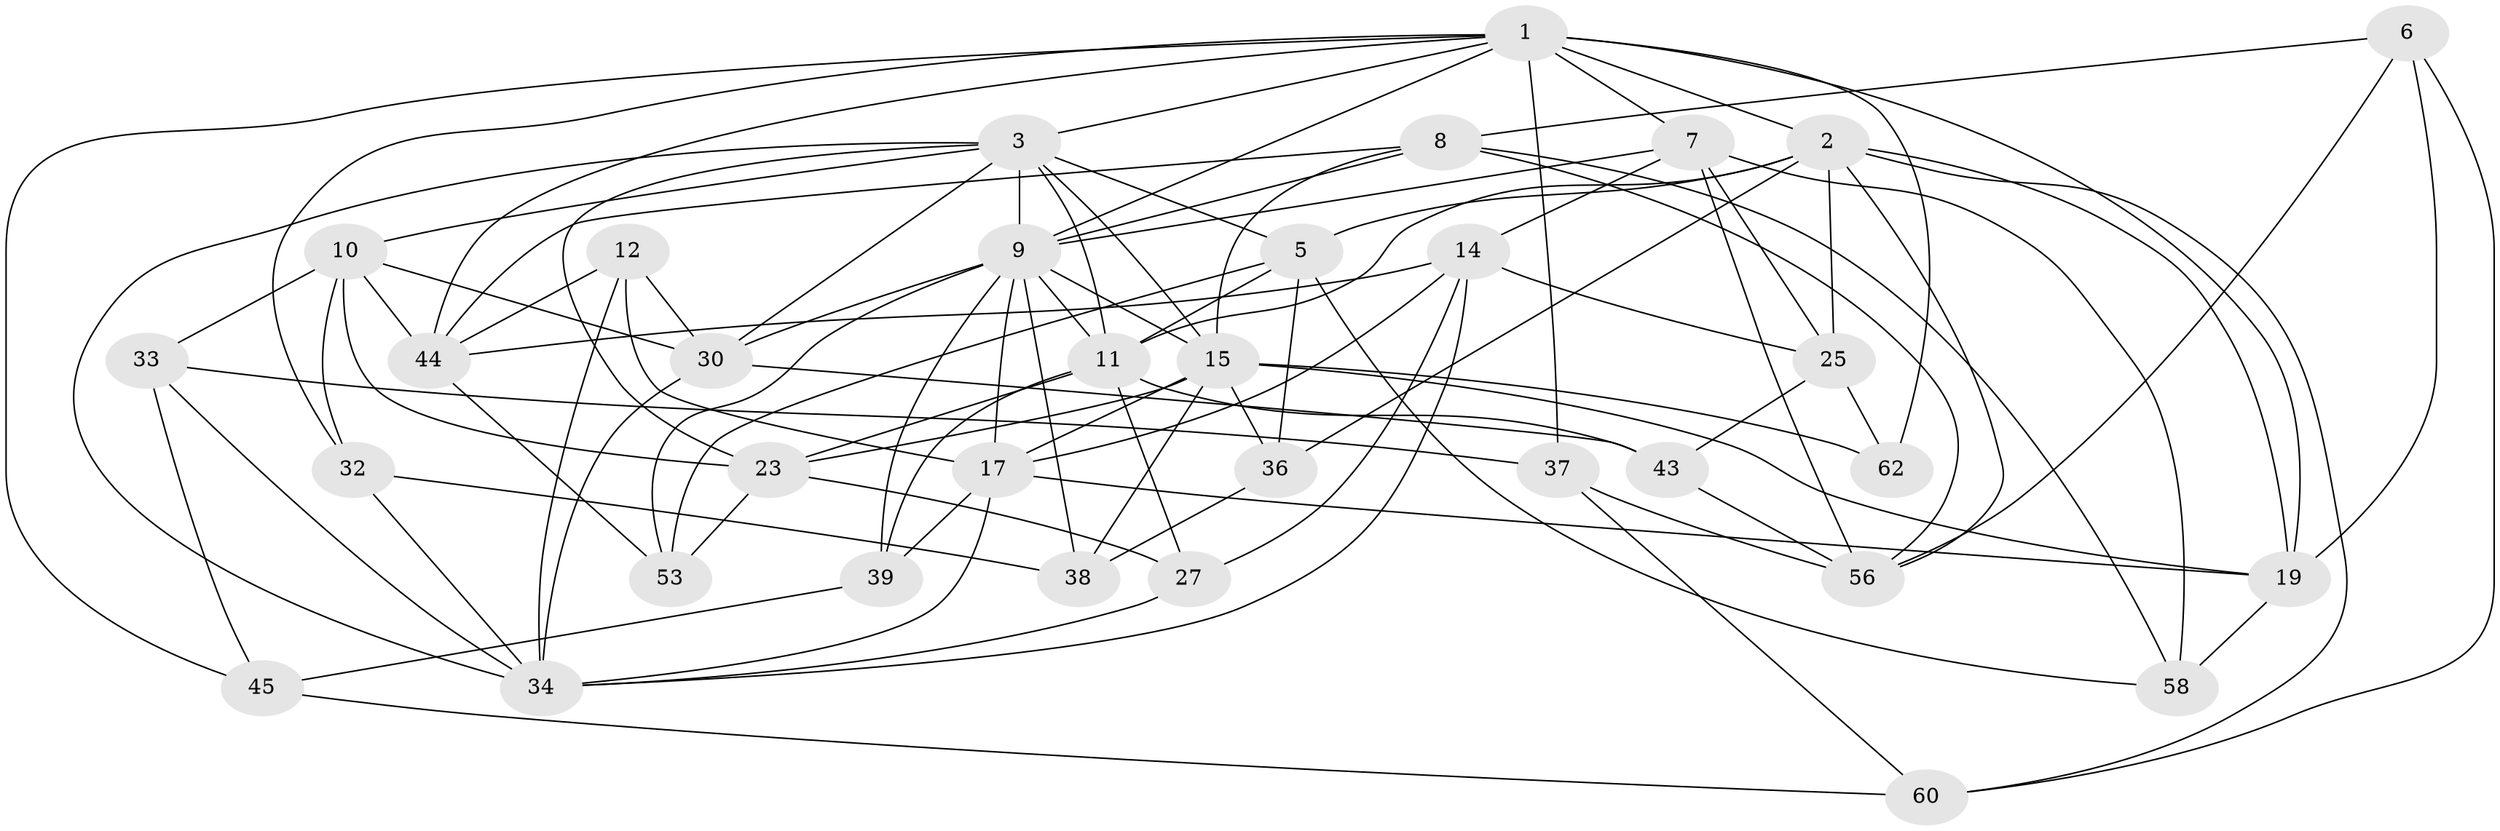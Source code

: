 // original degree distribution, {4: 1.0}
// Generated by graph-tools (version 1.1) at 2025/16/03/09/25 04:16:20]
// undirected, 34 vertices, 97 edges
graph export_dot {
graph [start="1"]
  node [color=gray90,style=filled];
  1 [super="+21"];
  2 [super="+4+13"];
  3 [super="+63+35+47"];
  5 [super="+16"];
  6;
  7 [super="+29"];
  8 [super="+55"];
  9 [super="+57+52"];
  10 [super="+40"];
  11 [super="+26"];
  12;
  14 [super="+41"];
  15 [super="+18+28"];
  17 [super="+20+49"];
  19 [super="+31+22"];
  23 [super="+24"];
  25 [super="+66"];
  27;
  30 [super="+48"];
  32;
  33;
  34 [super="+68+42"];
  36;
  37;
  38;
  39;
  43;
  44 [super="+61"];
  45;
  53;
  56 [super="+64"];
  58;
  60;
  62;
  1 -- 44;
  1 -- 62;
  1 -- 32;
  1 -- 2;
  1 -- 37;
  1 -- 45;
  1 -- 3;
  1 -- 19;
  1 -- 9;
  1 -- 7;
  2 -- 25;
  2 -- 36;
  2 -- 56;
  2 -- 60;
  2 -- 19;
  2 -- 11;
  2 -- 5;
  3 -- 5;
  3 -- 34;
  3 -- 15;
  3 -- 23;
  3 -- 10;
  3 -- 11;
  3 -- 9 [weight=2];
  3 -- 30;
  5 -- 53;
  5 -- 58;
  5 -- 11;
  5 -- 36;
  6 -- 56;
  6 -- 60;
  6 -- 8;
  6 -- 19;
  7 -- 14;
  7 -- 56;
  7 -- 9;
  7 -- 25;
  7 -- 58;
  8 -- 44;
  8 -- 9;
  8 -- 56;
  8 -- 58;
  8 -- 15;
  9 -- 39;
  9 -- 53;
  9 -- 38;
  9 -- 30;
  9 -- 17;
  9 -- 11;
  9 -- 15;
  10 -- 33;
  10 -- 32;
  10 -- 23;
  10 -- 44;
  10 -- 30;
  11 -- 23;
  11 -- 39;
  11 -- 27;
  11 -- 43;
  12 -- 30;
  12 -- 34;
  12 -- 17;
  12 -- 44;
  14 -- 27;
  14 -- 25;
  14 -- 17;
  14 -- 34;
  14 -- 44;
  15 -- 36;
  15 -- 38;
  15 -- 23;
  15 -- 17;
  15 -- 19 [weight=2];
  15 -- 62;
  17 -- 34;
  17 -- 19 [weight=2];
  17 -- 39;
  19 -- 58;
  23 -- 27;
  23 -- 53;
  25 -- 62 [weight=2];
  25 -- 43;
  27 -- 34;
  30 -- 34;
  30 -- 43;
  32 -- 38;
  32 -- 34;
  33 -- 45;
  33 -- 37;
  33 -- 34;
  36 -- 38;
  37 -- 56;
  37 -- 60;
  39 -- 45;
  43 -- 56;
  44 -- 53;
  45 -- 60;
}
